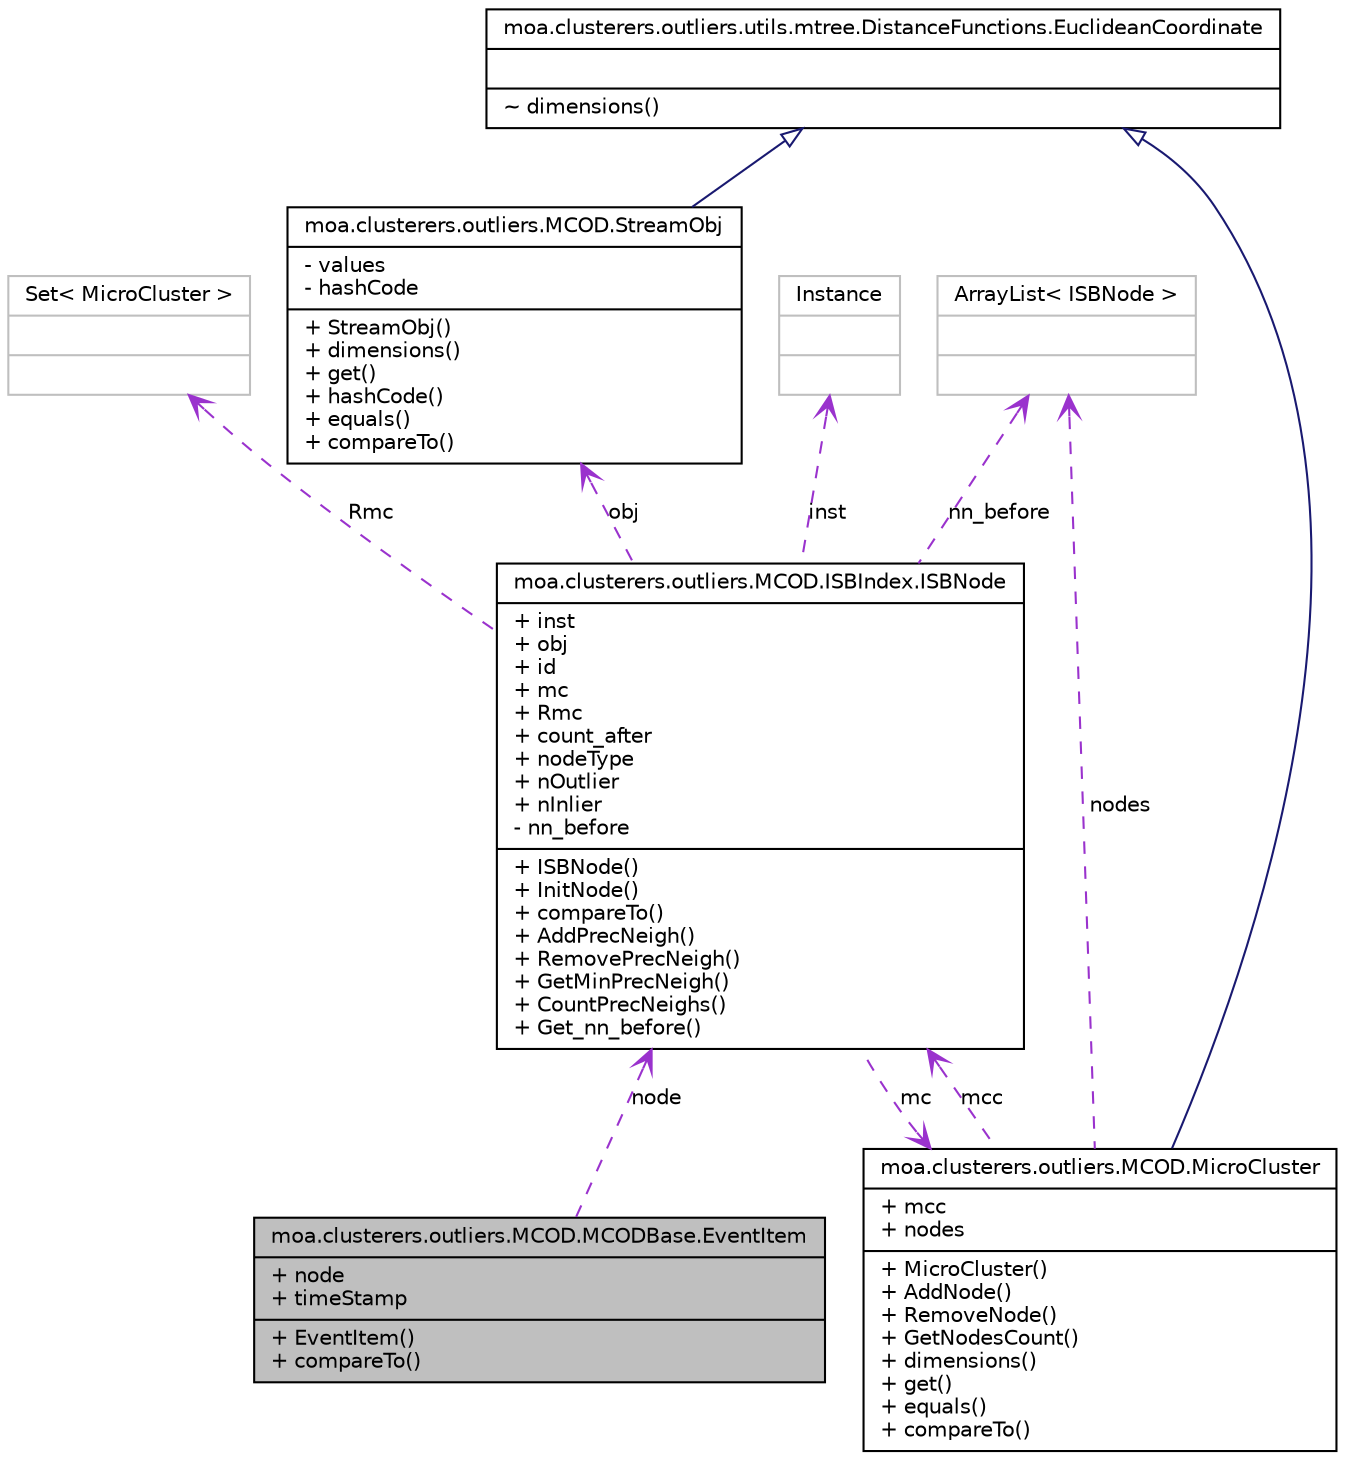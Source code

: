 digraph G
{
  edge [fontname="Helvetica",fontsize="10",labelfontname="Helvetica",labelfontsize="10"];
  node [fontname="Helvetica",fontsize="10",shape=record];
  Node1 [label="{moa.clusterers.outliers.MCOD.MCODBase.EventItem\n|+ node\l+ timeStamp\l|+ EventItem()\l+ compareTo()\l}",height=0.2,width=0.4,color="black", fillcolor="grey75", style="filled" fontcolor="black"];
  Node2 -> Node1 [dir=back,color="darkorchid3",fontsize="10",style="dashed",label="node",arrowtail="open",fontname="Helvetica"];
  Node2 [label="{moa.clusterers.outliers.MCOD.ISBIndex.ISBNode\n|+ inst\l+ obj\l+ id\l+ mc\l+ Rmc\l+ count_after\l+ nodeType\l+ nOutlier\l+ nInlier\l- nn_before\l|+ ISBNode()\l+ InitNode()\l+ compareTo()\l+ AddPrecNeigh()\l+ RemovePrecNeigh()\l+ GetMinPrecNeigh()\l+ CountPrecNeighs()\l+ Get_nn_before()\l}",height=0.2,width=0.4,color="black", fillcolor="white", style="filled",URL="$classmoa_1_1clusterers_1_1outliers_1_1MCOD_1_1ISBIndex_1_1ISBNode.html"];
  Node3 -> Node2 [dir=back,color="darkorchid3",fontsize="10",style="dashed",label="Rmc",arrowtail="open",fontname="Helvetica"];
  Node3 [label="{Set\< MicroCluster \>\n||}",height=0.2,width=0.4,color="grey75", fillcolor="white", style="filled"];
  Node4 -> Node2 [dir=back,color="darkorchid3",fontsize="10",style="dashed",label="obj",arrowtail="open",fontname="Helvetica"];
  Node4 [label="{moa.clusterers.outliers.MCOD.StreamObj\n|- values\l- hashCode\l|+ StreamObj()\l+ dimensions()\l+ get()\l+ hashCode()\l+ equals()\l+ compareTo()\l}",height=0.2,width=0.4,color="black", fillcolor="white", style="filled",URL="$classmoa_1_1clusterers_1_1outliers_1_1MCOD_1_1StreamObj.html"];
  Node5 -> Node4 [dir=back,color="midnightblue",fontsize="10",style="solid",arrowtail="empty",fontname="Helvetica"];
  Node5 [label="{moa.clusterers.outliers.utils.mtree.DistanceFunctions.EuclideanCoordinate\n||~ dimensions()\l}",height=0.2,width=0.4,color="black", fillcolor="white", style="filled",URL="$interfacemoa_1_1clusterers_1_1outliers_1_1utils_1_1mtree_1_1DistanceFunctions_1_1EuclideanCoordinate.html",tooltip="An interface to represent coordinates in Euclidean spaces."];
  Node6 -> Node2 [dir=back,color="darkorchid3",fontsize="10",style="dashed",label="inst",arrowtail="open",fontname="Helvetica"];
  Node6 [label="{Instance\n||}",height=0.2,width=0.4,color="grey75", fillcolor="white", style="filled"];
  Node7 -> Node2 [dir=back,color="darkorchid3",fontsize="10",style="dashed",label="nn_before",arrowtail="open",fontname="Helvetica"];
  Node7 [label="{ArrayList\< ISBNode \>\n||}",height=0.2,width=0.4,color="grey75", fillcolor="white", style="filled"];
  Node8 -> Node2 [dir=back,color="darkorchid3",fontsize="10",style="dashed",label="mc",arrowtail="open",fontname="Helvetica"];
  Node8 [label="{moa.clusterers.outliers.MCOD.MicroCluster\n|+ mcc\l+ nodes\l|+ MicroCluster()\l+ AddNode()\l+ RemoveNode()\l+ GetNodesCount()\l+ dimensions()\l+ get()\l+ equals()\l+ compareTo()\l}",height=0.2,width=0.4,color="black", fillcolor="white", style="filled",URL="$classmoa_1_1clusterers_1_1outliers_1_1MCOD_1_1MicroCluster.html"];
  Node5 -> Node8 [dir=back,color="midnightblue",fontsize="10",style="solid",arrowtail="empty",fontname="Helvetica"];
  Node2 -> Node8 [dir=back,color="darkorchid3",fontsize="10",style="dashed",label="mcc",arrowtail="open",fontname="Helvetica"];
  Node7 -> Node8 [dir=back,color="darkorchid3",fontsize="10",style="dashed",label="nodes",arrowtail="open",fontname="Helvetica"];
}
